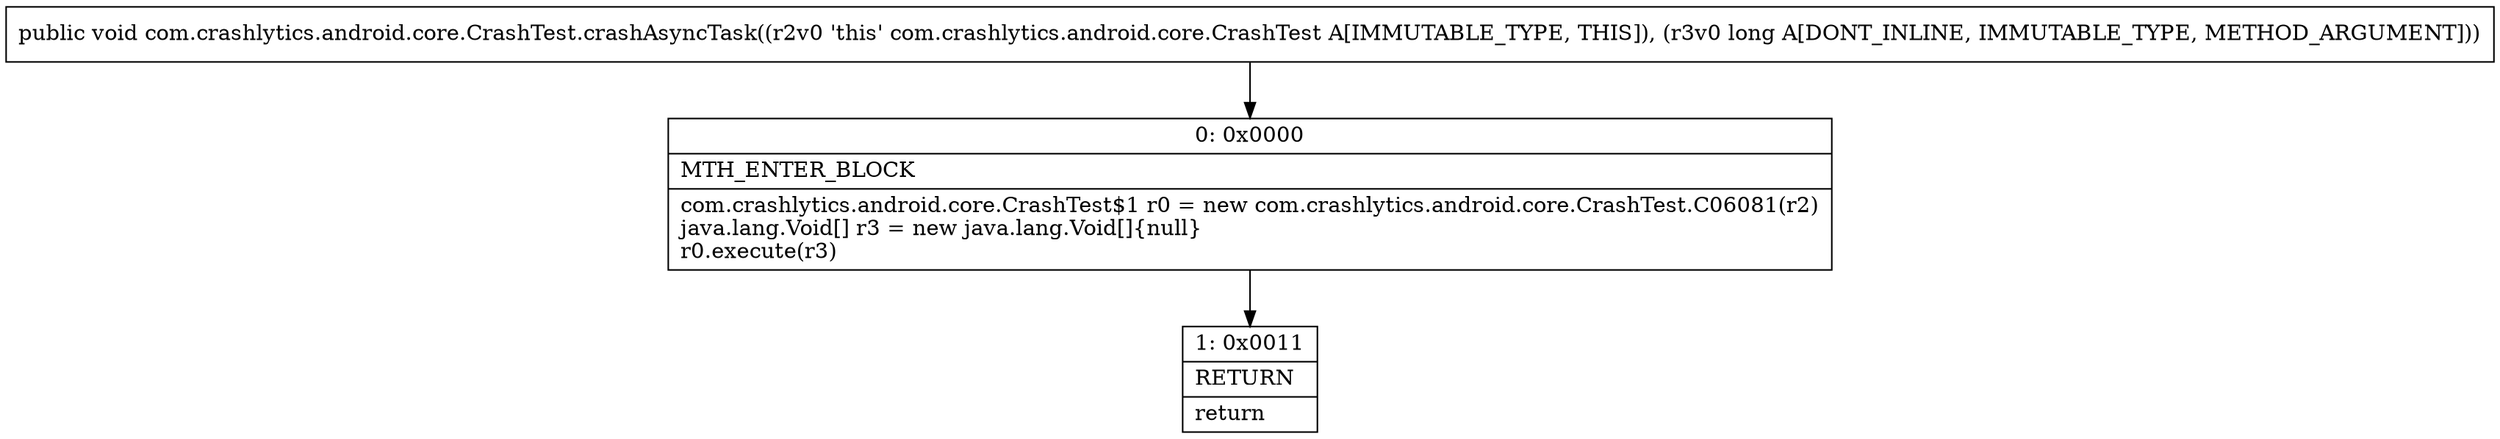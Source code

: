 digraph "CFG forcom.crashlytics.android.core.CrashTest.crashAsyncTask(J)V" {
Node_0 [shape=record,label="{0\:\ 0x0000|MTH_ENTER_BLOCK\l|com.crashlytics.android.core.CrashTest$1 r0 = new com.crashlytics.android.core.CrashTest.C06081(r2)\ljava.lang.Void[] r3 = new java.lang.Void[]\{null\}\lr0.execute(r3)\l}"];
Node_1 [shape=record,label="{1\:\ 0x0011|RETURN\l|return\l}"];
MethodNode[shape=record,label="{public void com.crashlytics.android.core.CrashTest.crashAsyncTask((r2v0 'this' com.crashlytics.android.core.CrashTest A[IMMUTABLE_TYPE, THIS]), (r3v0 long A[DONT_INLINE, IMMUTABLE_TYPE, METHOD_ARGUMENT])) }"];
MethodNode -> Node_0;
Node_0 -> Node_1;
}

